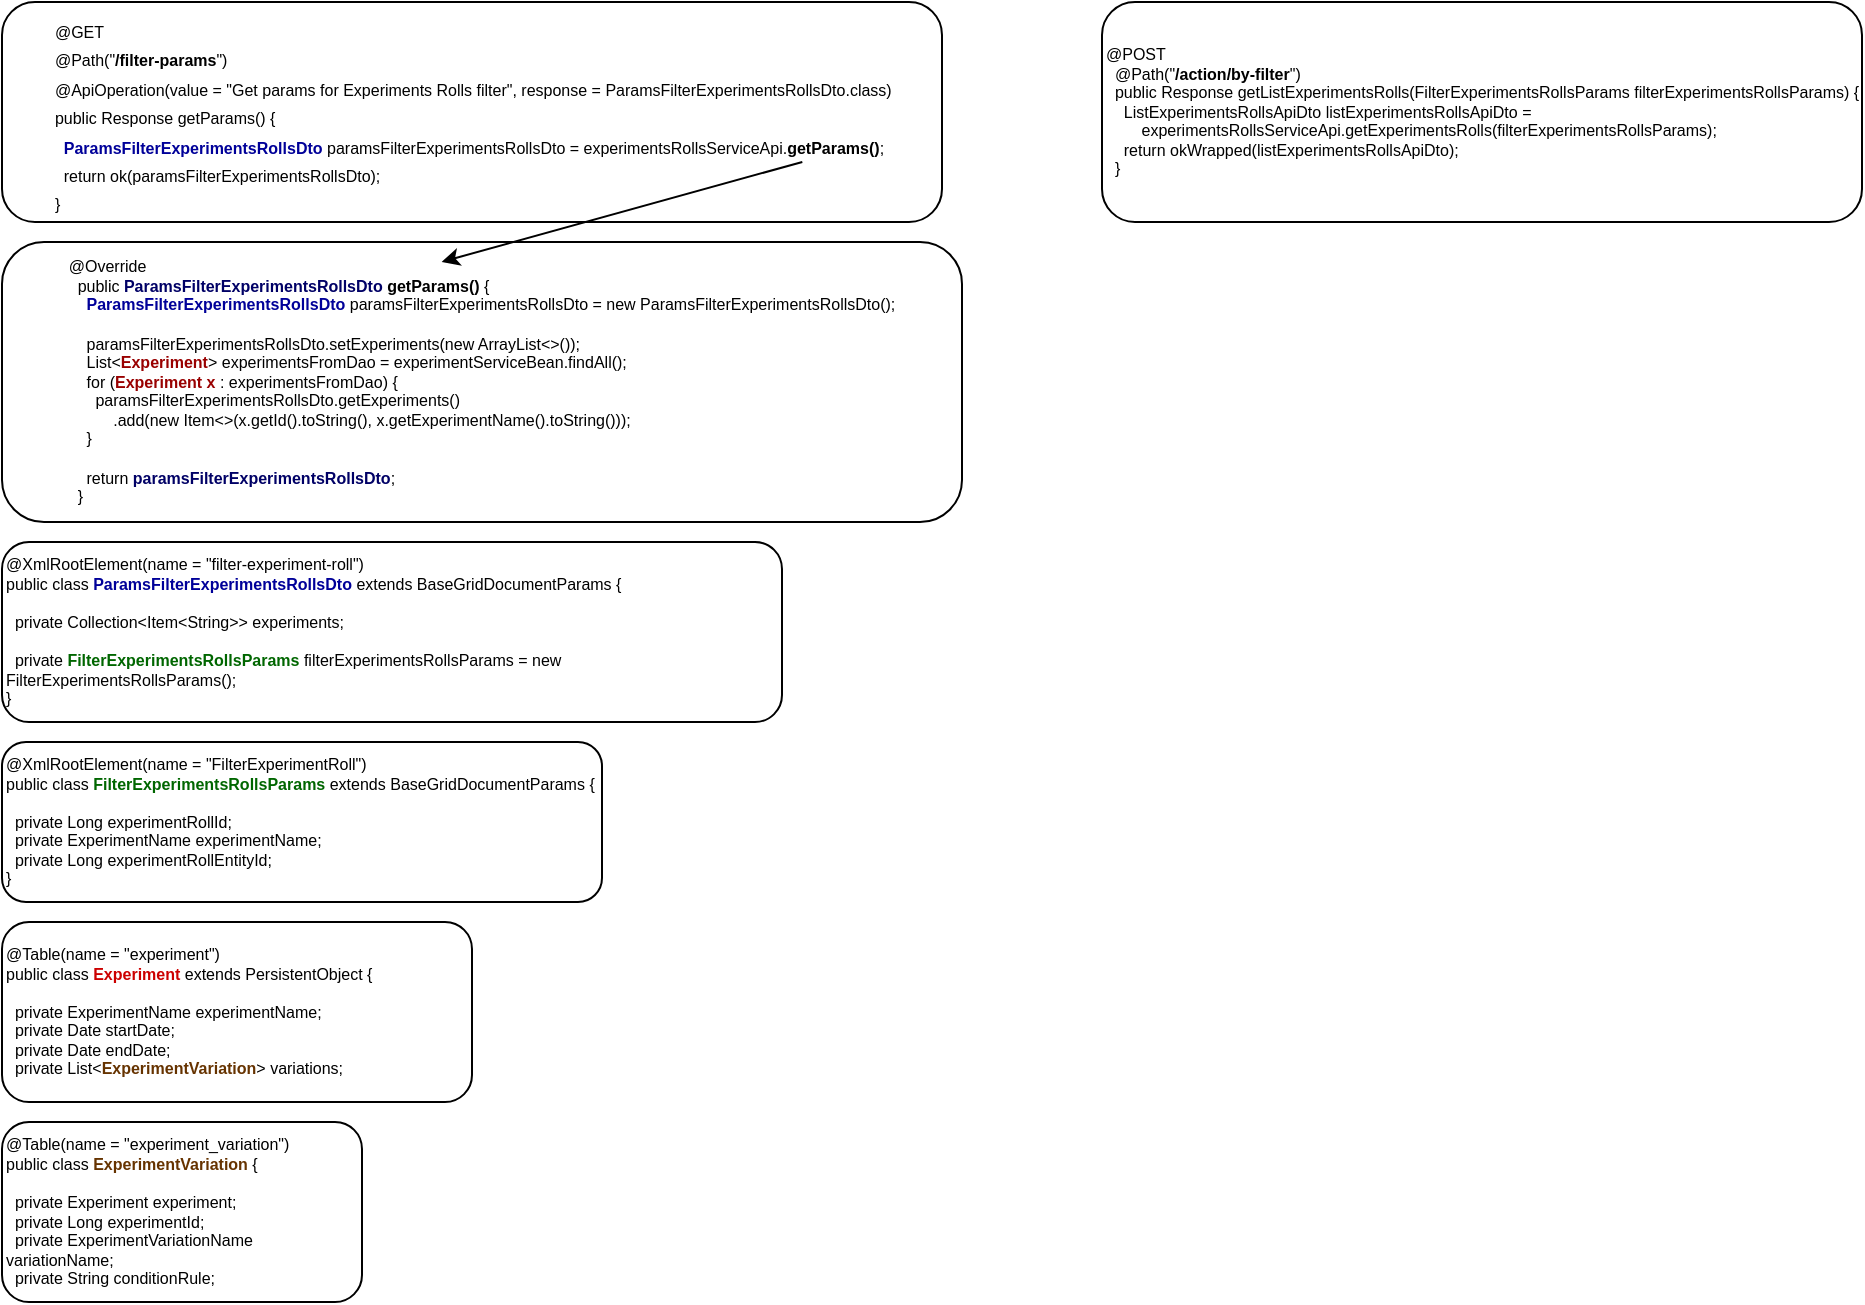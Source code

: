 <mxfile version="15.7.1" type="github">
  <diagram id="pxOfD7LpRkYhirPY-hE3" name="Page-1">
    <mxGraphModel dx="813" dy="430" grid="1" gridSize="10" guides="1" tooltips="1" connect="1" arrows="1" fold="1" page="1" pageScale="1" pageWidth="827" pageHeight="1169" math="0" shadow="0">
      <root>
        <mxCell id="0" />
        <mxCell id="1" parent="0" />
        <mxCell id="vwS8IORB6wfq5VYhxDhd-1" value="" style="rounded=1;whiteSpace=wrap;html=1;" parent="1" vertex="1">
          <mxGeometry x="10" y="10" width="470" height="110" as="geometry" />
        </mxCell>
        <mxCell id="vwS8IORB6wfq5VYhxDhd-2" value="&lt;font style=&quot;font-size: 8px&quot;&gt;&amp;nbsp; @GET&lt;br&gt;&amp;nbsp; @Path(&quot;&lt;b&gt;/filter-params&lt;/b&gt;&quot;)&lt;br&gt;&amp;nbsp; @ApiOperation(value = &quot;Get params for Experiments Rolls filter&quot;, response = ParamsFilterExperimentsRollsDto.class)&lt;br&gt;&amp;nbsp; public Response getParams() {&lt;br&gt;&amp;nbsp;&amp;nbsp;&amp;nbsp; &lt;font color=&quot;#000099&quot;&gt;&lt;b&gt;ParamsFilterExperimentsRollsDto &lt;/b&gt;&lt;/font&gt;paramsFilterExperimentsRollsDto = experimentsRollsServiceApi.&lt;b&gt;getParams()&lt;/b&gt;;&lt;br&gt;&amp;nbsp;&amp;nbsp;&amp;nbsp; return ok(paramsFilterExperimentsRollsDto);&lt;br&gt;&amp;nbsp; }&lt;/font&gt;" style="text;whiteSpace=wrap;html=1;" parent="1" vertex="1">
          <mxGeometry x="30" y="10" width="440" height="110" as="geometry" />
        </mxCell>
        <mxCell id="vwS8IORB6wfq5VYhxDhd-3" value="&lt;div align=&quot;left&quot;&gt;@Override&lt;br&gt;&amp;nbsp; public &lt;b&gt;&lt;font color=&quot;#000066&quot;&gt;ParamsFilterExperimentsRollsDto &lt;/font&gt;getParams()&lt;/b&gt; {&lt;br&gt;&amp;nbsp;&amp;nbsp;&amp;nbsp; &lt;font color=&quot;#000099&quot;&gt;&lt;b&gt;ParamsFilterExperimentsRollsDto &lt;/b&gt;&lt;/font&gt;paramsFilterExperimentsRollsDto = new ParamsFilterExperimentsRollsDto();&lt;br&gt;&lt;br&gt;&amp;nbsp;&amp;nbsp;&amp;nbsp; paramsFilterExperimentsRollsDto.setExperiments(new ArrayList&amp;lt;&amp;gt;());&lt;br&gt;&amp;nbsp;&amp;nbsp;&amp;nbsp; List&amp;lt;&lt;font color=&quot;#990000&quot;&gt;&lt;b&gt;Experiment&lt;/b&gt;&lt;/font&gt;&amp;gt; experimentsFromDao = experimentServiceBean.findAll();&lt;br&gt;&amp;nbsp;&amp;nbsp;&amp;nbsp; for (&lt;b&gt;&lt;font color=&quot;#990000&quot;&gt;Experiment x &lt;/font&gt;&lt;/b&gt;: experimentsFromDao) {&lt;br&gt;&amp;nbsp;&amp;nbsp;&amp;nbsp;&amp;nbsp;&amp;nbsp; paramsFilterExperimentsRollsDto.getExperiments()&lt;br&gt;&amp;nbsp;&amp;nbsp;&amp;nbsp;&amp;nbsp;&amp;nbsp;&amp;nbsp;&amp;nbsp;&amp;nbsp;&amp;nbsp; .add(new Item&amp;lt;&amp;gt;(x.getId().toString(), x.getExperimentName().toString()));&lt;br&gt;&amp;nbsp;&amp;nbsp;&amp;nbsp; }&lt;br&gt;&lt;br&gt;&amp;nbsp;&amp;nbsp;&amp;nbsp; return &lt;font color=&quot;#000066&quot;&gt;&lt;b&gt;paramsFilterExperimentsRollsDto&lt;/b&gt;&lt;/font&gt;;&lt;br&gt;&amp;nbsp; }&lt;br&gt;&lt;/div&gt;" style="rounded=1;whiteSpace=wrap;html=1;fontSize=8;" parent="1" vertex="1">
          <mxGeometry x="10" y="130" width="480" height="140" as="geometry" />
        </mxCell>
        <mxCell id="vwS8IORB6wfq5VYhxDhd-5" value="@XmlRootElement(name = &quot;filter-experiment-roll&quot;)&lt;br&gt;public class &lt;font color=&quot;#000099&quot;&gt;&lt;b&gt;ParamsFilterExperimentsRollsDto &lt;/b&gt;&lt;/font&gt;extends BaseGridDocumentParams {&lt;br&gt;&lt;br&gt;&amp;nbsp; private Collection&amp;lt;Item&amp;lt;String&amp;gt;&amp;gt; experiments;&lt;br&gt;&lt;br&gt;&amp;nbsp; private &lt;font color=&quot;#006600&quot;&gt;&lt;b&gt;FilterExperimentsRollsParams&lt;/b&gt;&lt;/font&gt; filterExperimentsRollsParams = new FilterExperimentsRollsParams();&lt;br&gt;}" style="rounded=1;whiteSpace=wrap;html=1;fontSize=8;align=left;" parent="1" vertex="1">
          <mxGeometry x="10" y="280" width="390" height="90" as="geometry" />
        </mxCell>
        <mxCell id="vwS8IORB6wfq5VYhxDhd-6" value="&lt;font color=&quot;#000000&quot;&gt;@XmlRootElement(name = &quot;FilterExperimentRoll&quot;)&lt;br&gt;public class &lt;b&gt;&lt;font color=&quot;#006600&quot;&gt;FilterExperimentsRollsParams&lt;/font&gt; &lt;/b&gt;extends BaseGridDocumentParams {&lt;br&gt;&lt;br&gt;&amp;nbsp; private Long experimentRollId;&lt;br&gt;&amp;nbsp; private ExperimentName experimentName;&lt;br&gt;&amp;nbsp; private Long experimentRollEntityId;&lt;br&gt;}&lt;/font&gt;" style="rounded=1;whiteSpace=wrap;html=1;fontSize=8;fontColor=#000099;align=left;" parent="1" vertex="1">
          <mxGeometry x="10" y="380" width="300" height="80" as="geometry" />
        </mxCell>
        <mxCell id="vwS8IORB6wfq5VYhxDhd-7" value="&lt;font color=&quot;#000000&quot;&gt;@Table(name = &quot;experiment&quot;)&lt;br&gt;public class &lt;b&gt;&lt;font color=&quot;#CC0000&quot;&gt;Experiment &lt;/font&gt;&lt;/b&gt;extends PersistentObject {&lt;br&gt;&lt;br&gt;&amp;nbsp; private ExperimentName experimentName;&lt;br&gt;&amp;nbsp; private Date startDate;&lt;br&gt;&amp;nbsp; private Date endDate;&lt;br&gt;&amp;nbsp; private List&amp;lt;&lt;font color=&quot;#663300&quot;&gt;&lt;b&gt;ExperimentVariation&lt;/b&gt;&lt;/font&gt;&amp;gt; variations;&lt;/font&gt;" style="rounded=1;whiteSpace=wrap;html=1;fontSize=8;fontColor=#000099;align=left;" parent="1" vertex="1">
          <mxGeometry x="10" y="470" width="235" height="90" as="geometry" />
        </mxCell>
        <mxCell id="vwS8IORB6wfq5VYhxDhd-8" value="&lt;font color=&quot;#000000&quot;&gt;@Table(name = &quot;experiment_variation&quot;)&lt;br&gt;&lt;/font&gt;&lt;div&gt;&lt;font color=&quot;#000000&quot;&gt;public class &lt;font color=&quot;#663300&quot;&gt;&lt;b&gt;ExperimentVariation&lt;/b&gt;&lt;/font&gt; {&lt;/font&gt;&lt;/div&gt;&lt;font color=&quot;#000000&quot;&gt;&lt;br&gt;&amp;nbsp; private Experiment experiment;&lt;br&gt;&amp;nbsp; private Long experimentId;&lt;br&gt;&amp;nbsp; private ExperimentVariationName variationName;&lt;br&gt;&amp;nbsp; private String conditionRule;&lt;/font&gt;" style="rounded=1;whiteSpace=wrap;html=1;fontSize=8;fontColor=#990000;align=left;" parent="1" vertex="1">
          <mxGeometry x="10" y="570" width="180" height="90" as="geometry" />
        </mxCell>
        <mxCell id="vwS8IORB6wfq5VYhxDhd-12" value="" style="endArrow=classic;html=1;rounded=0;fontSize=8;fontColor=#663300;exitX=0.864;exitY=0.727;exitDx=0;exitDy=0;exitPerimeter=0;entryX=0.458;entryY=0.071;entryDx=0;entryDy=0;entryPerimeter=0;" parent="1" source="vwS8IORB6wfq5VYhxDhd-2" target="vwS8IORB6wfq5VYhxDhd-3" edge="1">
          <mxGeometry width="50" height="50" relative="1" as="geometry">
            <mxPoint x="200" y="190" as="sourcePoint" />
            <mxPoint x="250" y="140" as="targetPoint" />
          </mxGeometry>
        </mxCell>
        <mxCell id="vwS8IORB6wfq5VYhxDhd-13" value="&lt;div align=&quot;left&quot;&gt;&lt;font color=&quot;#000000&quot;&gt;@POST&lt;/font&gt;&lt;br&gt;&lt;font color=&quot;#000000&quot;&gt;&amp;nbsp; @Path(&quot;&lt;b&gt;/action/by-filter&lt;/b&gt;&quot;)&lt;/font&gt;&lt;br&gt;&lt;font color=&quot;#000000&quot;&gt;&amp;nbsp; public Response getListExperimentsRolls(FilterExperimentsRollsParams filterExperimentsRollsParams) {&lt;/font&gt;&lt;br&gt;&lt;font color=&quot;#000000&quot;&gt;&amp;nbsp;&amp;nbsp;&amp;nbsp; ListExperimentsRollsApiDto listExperimentsRollsApiDto =&lt;/font&gt;&lt;br&gt;&lt;font color=&quot;#000000&quot;&gt;&amp;nbsp;&amp;nbsp;&amp;nbsp;&amp;nbsp;&amp;nbsp;&amp;nbsp;&amp;nbsp; experimentsRollsServiceApi.getExperimentsRolls(filterExperimentsRollsParams);&lt;/font&gt;&lt;br&gt;&lt;font color=&quot;#000000&quot;&gt;&amp;nbsp;&amp;nbsp;&amp;nbsp; return okWrapped(listExperimentsRollsApiDto);&lt;/font&gt;&lt;br&gt;&lt;font color=&quot;#000000&quot;&gt;&amp;nbsp; }&lt;/font&gt;&lt;/div&gt;" style="rounded=1;whiteSpace=wrap;html=1;fontSize=8;fontColor=#000066;align=left;" parent="1" vertex="1">
          <mxGeometry x="560" y="10" width="380" height="110" as="geometry" />
        </mxCell>
      </root>
    </mxGraphModel>
  </diagram>
</mxfile>
